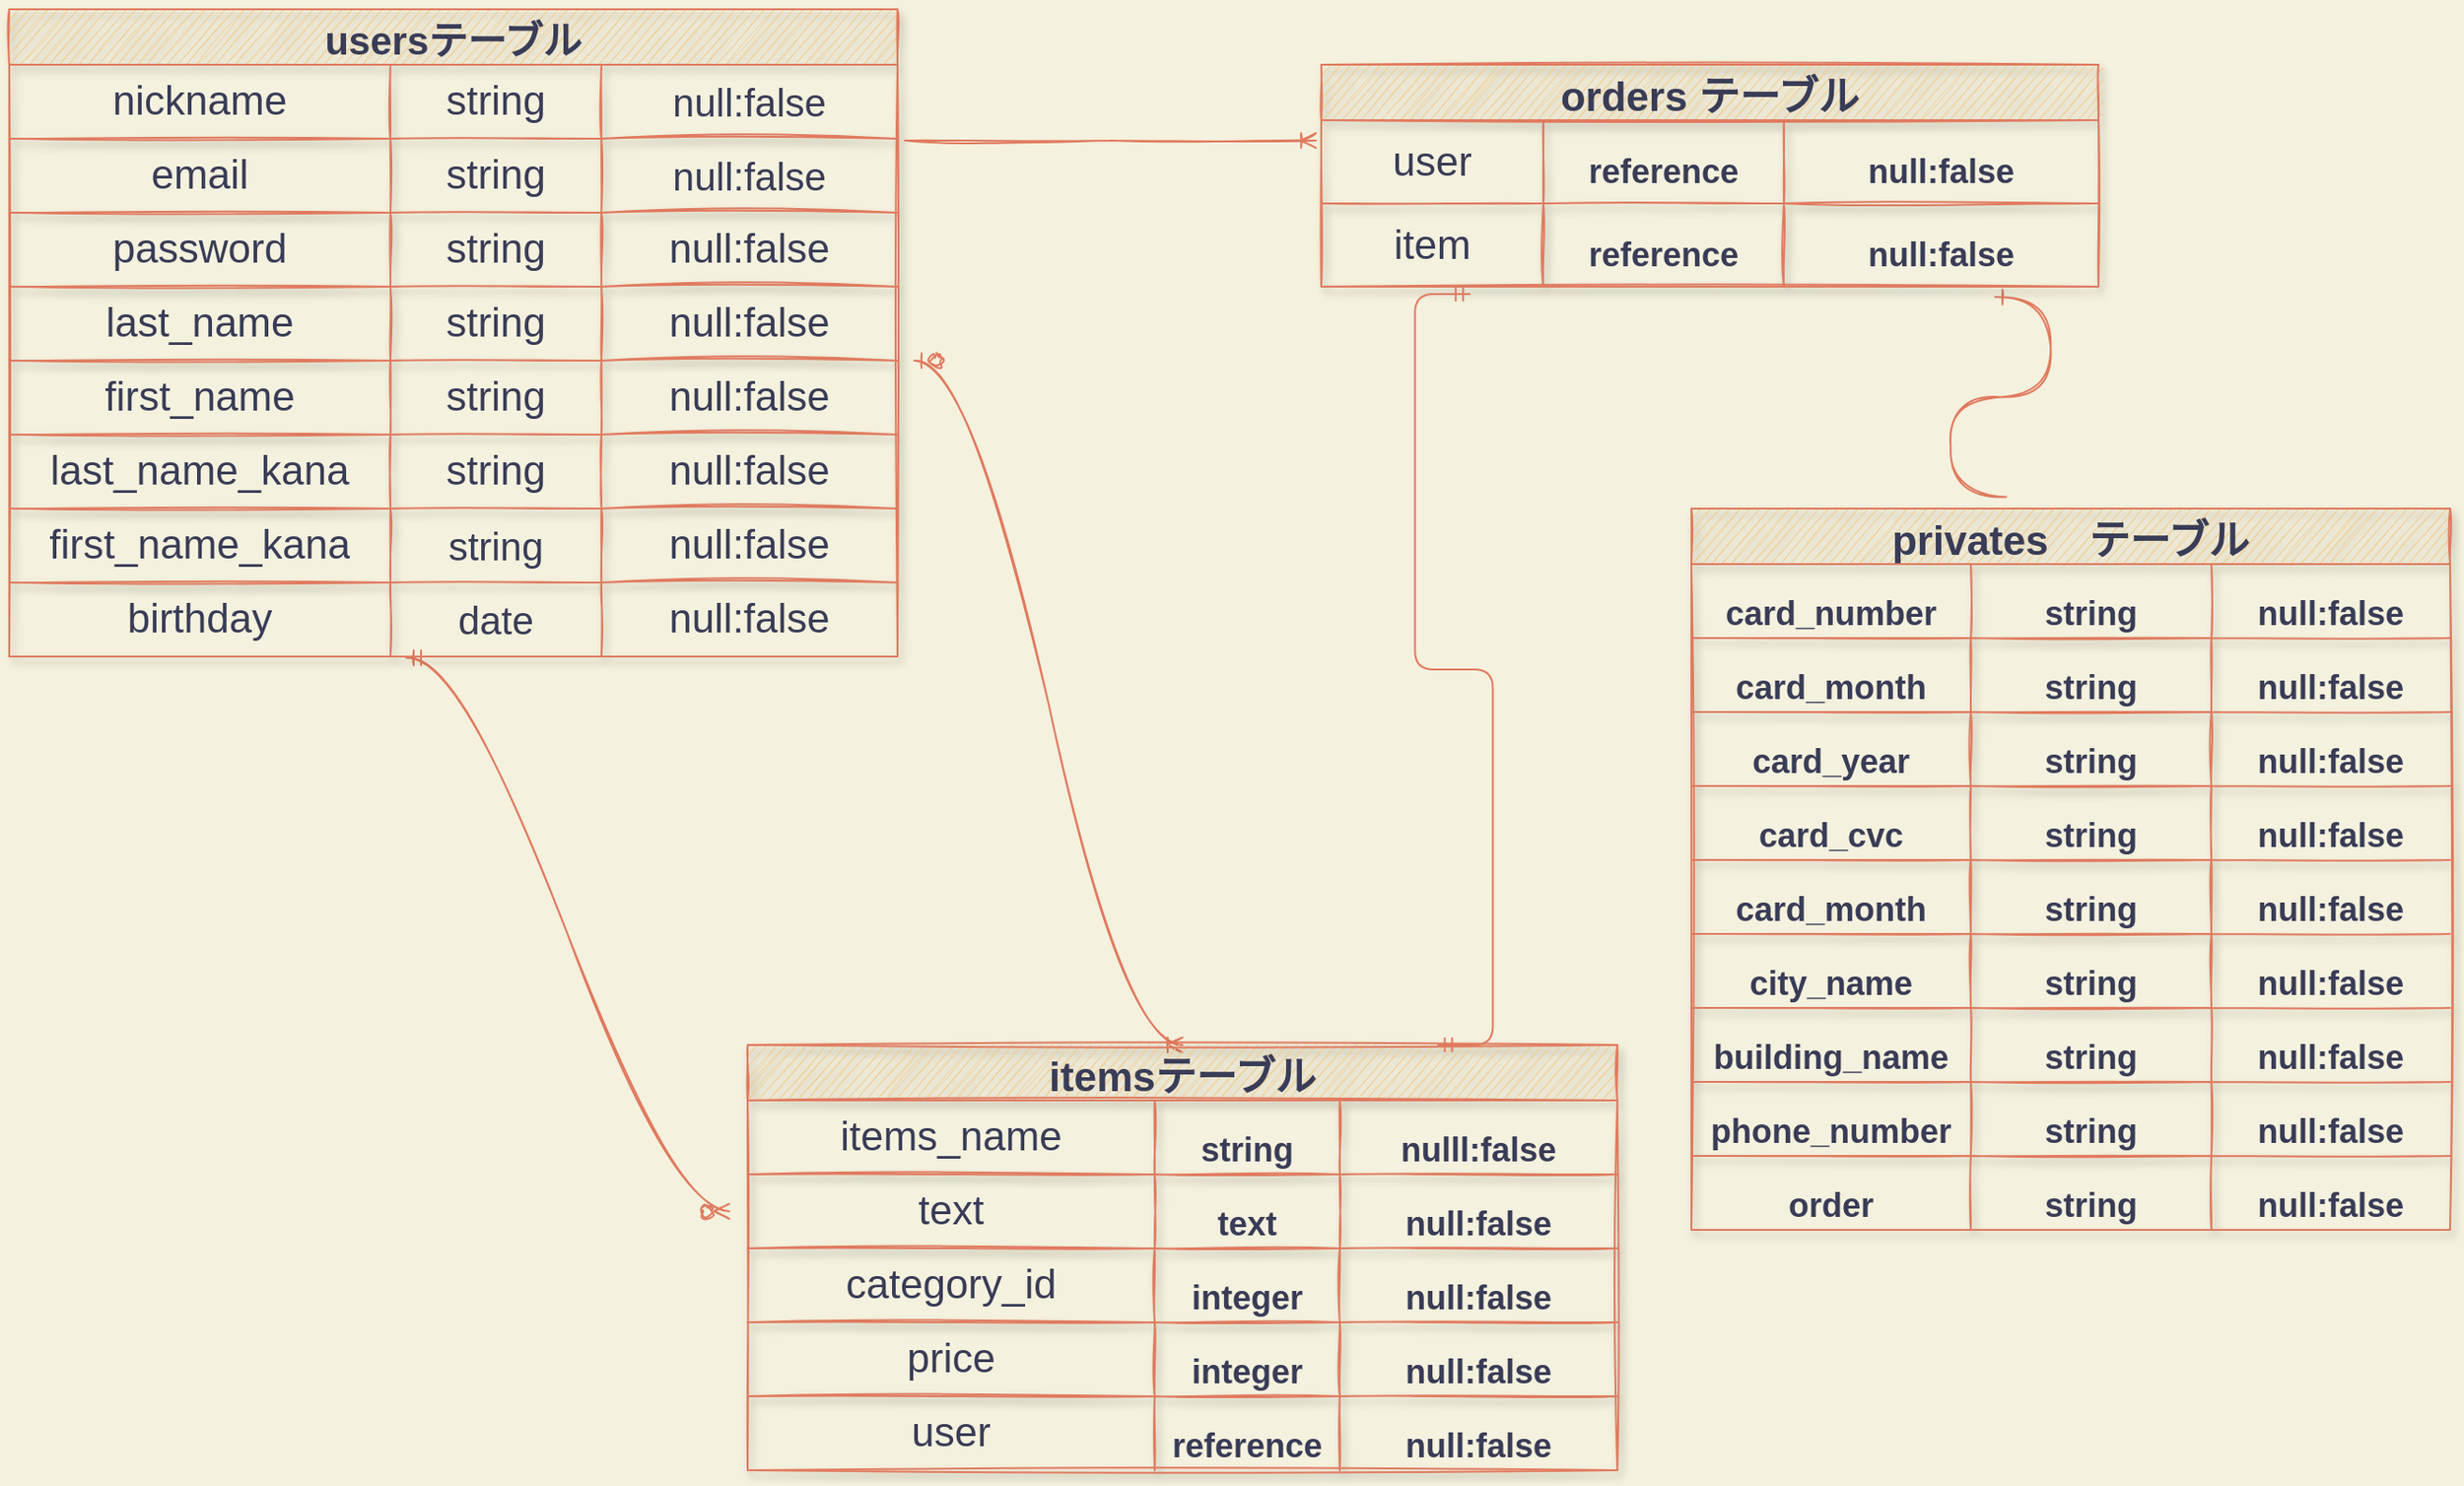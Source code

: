 ﻿<mxfile>
    <diagram id="bMmYyigYQOnNPcGw-bbP" name="ページ1">
        <mxGraphModel dx="1795" dy="3735" grid="1" gridSize="10" guides="1" tooltips="1" connect="1" arrows="1" fold="1" page="0" pageScale="1" pageWidth="827" pageHeight="1169" background="#F4F1DE" math="0" shadow="0">
            <root>
                <mxCell id="0"/>
                <mxCell id="1" parent="0"/>
                <mxCell id="168" value="" style="edgeStyle=entityRelationEdgeStyle;fontSize=12;html=1;endArrow=ERzeroToMany;startArrow=ERmandOne;verticalAlign=top;exitX=0.447;exitY=1.017;exitDx=0;exitDy=0;exitPerimeter=0;strokeColor=#E07A5F;fontColor=#393C56;sketch=1;labelBackgroundColor=#F4F1DE;curved=1;" parent="1" source="268" edge="1">
                    <mxGeometry width="100" height="100" relative="1" as="geometry">
                        <mxPoint x="224.62" y="-2118.31" as="sourcePoint"/>
                        <mxPoint x="100" y="-1780" as="targetPoint"/>
                    </mxGeometry>
                </mxCell>
                <mxCell id="188" value="" style="edgeStyle=entityRelationEdgeStyle;fontSize=12;html=1;endArrow=ERoneToMany;startArrow=ERzeroToOne;verticalAlign=top;entryX=0.5;entryY=0;entryDx=0;entryDy=0;strokeColor=#E07A5F;fontColor=#393C56;sketch=1;labelBackgroundColor=#F4F1DE;curved=1;" parent="1" target="292" edge="1">
                    <mxGeometry width="100" height="100" relative="1" as="geometry">
                        <mxPoint x="200" y="-2240" as="sourcePoint"/>
                        <mxPoint x="440" y="-1950" as="targetPoint"/>
                    </mxGeometry>
                </mxCell>
                <mxCell id="215" value="" style="edgeStyle=entityRelationEdgeStyle;fontSize=12;html=1;endArrow=ERone;endFill=1;verticalAlign=top;entryX=0.867;entryY=1.126;entryDx=0;entryDy=0;exitX=0.415;exitY=-0.016;exitDx=0;exitDy=0;exitPerimeter=0;entryPerimeter=0;strokeColor=#E07A5F;fontColor=#393C56;sketch=1;labelBackgroundColor=#F4F1DE;curved=1;" parent="1" source="332" target="324" edge="1">
                    <mxGeometry width="100" height="100" relative="1" as="geometry">
                        <mxPoint x="703.28" y="-2194.256" as="sourcePoint"/>
                        <mxPoint x="590" y="-2279" as="targetPoint"/>
                    </mxGeometry>
                </mxCell>
                <mxCell id="259" value="usersテーブル" style="shape=table;startSize=30;container=1;collapsible=0;childLayout=tableLayout;fontStyle=1;align=center;shadow=1;fontSize=21;fillColor=#F2CC8F;strokeColor=#E07A5F;fontColor=#393C56;sketch=1;" parent="1" vertex="1">
                    <mxGeometry x="-289" y="-2430" width="480" height="350" as="geometry"/>
                </mxCell>
                <mxCell id="260" value="" style="shape=partialRectangle;html=1;whiteSpace=wrap;collapsible=0;dropTarget=0;pointerEvents=0;fillColor=none;top=0;left=0;bottom=0;right=0;points=[[0,0.5],[1,0.5]];portConstraint=eastwest;strokeColor=#E07A5F;fontColor=#393C56;sketch=1;" parent="259" vertex="1">
                    <mxGeometry y="30" width="480" height="40" as="geometry"/>
                </mxCell>
                <mxCell id="261" value="nickname" style="shape=partialRectangle;html=1;whiteSpace=wrap;connectable=0;fillColor=none;top=0;left=0;bottom=0;right=0;overflow=hidden;fontSize=22;strokeColor=#E07A5F;fontColor=#393C56;sketch=1;" parent="260" vertex="1">
                    <mxGeometry width="206" height="40" as="geometry"/>
                </mxCell>
                <mxCell id="262" value="string" style="shape=partialRectangle;html=1;whiteSpace=wrap;connectable=0;fillColor=none;top=0;left=0;bottom=0;right=0;overflow=hidden;fontSize=22;strokeColor=#E07A5F;fontColor=#393C56;sketch=1;" parent="260" vertex="1">
                    <mxGeometry x="206" width="114" height="40" as="geometry"/>
                </mxCell>
                <mxCell id="263" value="null:false" style="shape=partialRectangle;html=1;whiteSpace=wrap;connectable=0;fillColor=none;top=0;left=0;bottom=0;right=0;overflow=hidden;fontSize=21;strokeColor=#E07A5F;fontColor=#393C56;sketch=1;" parent="260" vertex="1">
                    <mxGeometry x="320" width="160" height="40" as="geometry"/>
                </mxCell>
                <mxCell id="264" value="" style="shape=partialRectangle;html=1;whiteSpace=wrap;collapsible=0;dropTarget=0;pointerEvents=0;fillColor=none;top=0;left=0;bottom=0;right=0;points=[[0,0.5],[1,0.5]];portConstraint=eastwest;strokeColor=#E07A5F;fontColor=#393C56;sketch=1;" parent="259" vertex="1">
                    <mxGeometry y="70" width="480" height="40" as="geometry"/>
                </mxCell>
                <mxCell id="265" value="email" style="shape=partialRectangle;html=1;whiteSpace=wrap;connectable=0;fillColor=none;top=0;left=0;bottom=0;right=0;overflow=hidden;fontSize=22;strokeColor=#E07A5F;fontColor=#393C56;sketch=1;" parent="264" vertex="1">
                    <mxGeometry width="206" height="40" as="geometry"/>
                </mxCell>
                <mxCell id="266" value="string" style="shape=partialRectangle;html=1;whiteSpace=wrap;connectable=0;fillColor=none;top=0;left=0;bottom=0;right=0;overflow=hidden;fontSize=22;strokeColor=#E07A5F;fontColor=#393C56;sketch=1;" parent="264" vertex="1">
                    <mxGeometry x="206" width="114" height="40" as="geometry"/>
                </mxCell>
                <mxCell id="267" value="null:false" style="shape=partialRectangle;html=1;whiteSpace=wrap;connectable=0;fillColor=none;top=0;left=0;bottom=0;right=0;overflow=hidden;fontSize=21;strokeColor=#E07A5F;fontColor=#393C56;sketch=1;" parent="264" vertex="1">
                    <mxGeometry x="320" width="160" height="40" as="geometry"/>
                </mxCell>
                <mxCell id="280" value="" style="shape=partialRectangle;html=1;whiteSpace=wrap;collapsible=0;dropTarget=0;pointerEvents=0;fillColor=none;top=0;left=0;bottom=0;right=0;points=[[0,0.5],[1,0.5]];portConstraint=eastwest;strokeColor=#E07A5F;fontColor=#393C56;sketch=1;" parent="259" vertex="1">
                    <mxGeometry y="110" width="480" height="40" as="geometry"/>
                </mxCell>
                <mxCell id="281" value="password" style="shape=partialRectangle;html=1;whiteSpace=wrap;connectable=0;fillColor=none;top=0;left=0;bottom=0;right=0;overflow=hidden;fontSize=22;strokeColor=#E07A5F;fontColor=#393C56;sketch=1;" parent="280" vertex="1">
                    <mxGeometry width="206" height="40" as="geometry"/>
                </mxCell>
                <mxCell id="282" value="string" style="shape=partialRectangle;html=1;whiteSpace=wrap;connectable=0;fillColor=none;top=0;left=0;bottom=0;right=0;overflow=hidden;fontSize=22;strokeColor=#E07A5F;fontColor=#393C56;sketch=1;" parent="280" vertex="1">
                    <mxGeometry x="206" width="114" height="40" as="geometry"/>
                </mxCell>
                <mxCell id="283" value="null:false" style="shape=partialRectangle;html=1;whiteSpace=wrap;connectable=0;fillColor=none;top=0;left=0;bottom=0;right=0;overflow=hidden;fontSize=22;strokeColor=#E07A5F;fontColor=#393C56;sketch=1;" parent="280" vertex="1">
                    <mxGeometry x="320" width="160" height="40" as="geometry"/>
                </mxCell>
                <mxCell id="288" value="" style="shape=partialRectangle;html=1;whiteSpace=wrap;collapsible=0;dropTarget=0;pointerEvents=0;fillColor=none;top=0;left=0;bottom=0;right=0;points=[[0,0.5],[1,0.5]];portConstraint=eastwest;strokeColor=#E07A5F;fontColor=#393C56;sketch=1;" parent="259" vertex="1">
                    <mxGeometry y="150" width="480" height="40" as="geometry"/>
                </mxCell>
                <mxCell id="289" value="last_name" style="shape=partialRectangle;html=1;whiteSpace=wrap;connectable=0;fillColor=none;top=0;left=0;bottom=0;right=0;overflow=hidden;fontSize=22;strokeColor=#E07A5F;fontColor=#393C56;sketch=1;" parent="288" vertex="1">
                    <mxGeometry width="206" height="40" as="geometry"/>
                </mxCell>
                <mxCell id="290" value="string" style="shape=partialRectangle;html=1;whiteSpace=wrap;connectable=0;fillColor=none;top=0;left=0;bottom=0;right=0;overflow=hidden;fontSize=22;strokeColor=#E07A5F;fontColor=#393C56;sketch=1;" parent="288" vertex="1">
                    <mxGeometry x="206" width="114" height="40" as="geometry"/>
                </mxCell>
                <mxCell id="291" value="null:false" style="shape=partialRectangle;html=1;whiteSpace=wrap;connectable=0;fillColor=none;top=0;left=0;bottom=0;right=0;overflow=hidden;fontSize=22;strokeColor=#E07A5F;fontColor=#393C56;sketch=1;" parent="288" vertex="1">
                    <mxGeometry x="320" width="160" height="40" as="geometry"/>
                </mxCell>
                <mxCell id="284" value="" style="shape=partialRectangle;html=1;whiteSpace=wrap;collapsible=0;dropTarget=0;pointerEvents=0;fillColor=none;top=0;left=0;bottom=0;right=0;points=[[0,0.5],[1,0.5]];portConstraint=eastwest;strokeColor=#E07A5F;fontColor=#393C56;sketch=1;" parent="259" vertex="1">
                    <mxGeometry y="190" width="480" height="40" as="geometry"/>
                </mxCell>
                <mxCell id="285" value="first_name" style="shape=partialRectangle;html=1;whiteSpace=wrap;connectable=0;fillColor=none;top=0;left=0;bottom=0;right=0;overflow=hidden;fontSize=22;strokeColor=#E07A5F;fontColor=#393C56;sketch=1;" parent="284" vertex="1">
                    <mxGeometry width="206" height="40" as="geometry"/>
                </mxCell>
                <mxCell id="286" value="string" style="shape=partialRectangle;html=1;whiteSpace=wrap;connectable=0;fillColor=none;top=0;left=0;bottom=0;right=0;overflow=hidden;fontSize=22;strokeColor=#E07A5F;fontColor=#393C56;sketch=1;" parent="284" vertex="1">
                    <mxGeometry x="206" width="114" height="40" as="geometry"/>
                </mxCell>
                <mxCell id="287" value="null:false" style="shape=partialRectangle;html=1;whiteSpace=wrap;connectable=0;fillColor=none;top=0;left=0;bottom=0;right=0;overflow=hidden;fontSize=22;strokeColor=#E07A5F;fontColor=#393C56;sketch=1;" parent="284" vertex="1">
                    <mxGeometry x="320" width="160" height="40" as="geometry"/>
                </mxCell>
                <mxCell id="276" value="" style="shape=partialRectangle;html=1;whiteSpace=wrap;collapsible=0;dropTarget=0;pointerEvents=0;fillColor=none;top=0;left=0;bottom=0;right=0;points=[[0,0.5],[1,0.5]];portConstraint=eastwest;strokeColor=#E07A5F;fontColor=#393C56;sketch=1;" parent="259" vertex="1">
                    <mxGeometry y="230" width="480" height="40" as="geometry"/>
                </mxCell>
                <mxCell id="277" value="last_name_kana" style="shape=partialRectangle;html=1;whiteSpace=wrap;connectable=0;fillColor=none;top=0;left=0;bottom=0;right=0;overflow=hidden;fontSize=22;strokeColor=#E07A5F;fontColor=#393C56;sketch=1;" parent="276" vertex="1">
                    <mxGeometry width="206" height="40" as="geometry"/>
                </mxCell>
                <mxCell id="278" value="string" style="shape=partialRectangle;html=1;whiteSpace=wrap;connectable=0;fillColor=none;top=0;left=0;bottom=0;right=0;overflow=hidden;fontSize=22;strokeColor=#E07A5F;fontColor=#393C56;sketch=1;" parent="276" vertex="1">
                    <mxGeometry x="206" width="114" height="40" as="geometry"/>
                </mxCell>
                <mxCell id="279" value="null:false" style="shape=partialRectangle;html=1;whiteSpace=wrap;connectable=0;fillColor=none;top=0;left=0;bottom=0;right=0;overflow=hidden;fontSize=22;strokeColor=#E07A5F;fontColor=#393C56;sketch=1;" parent="276" vertex="1">
                    <mxGeometry x="320" width="160" height="40" as="geometry"/>
                </mxCell>
                <mxCell id="272" value="" style="shape=partialRectangle;html=1;whiteSpace=wrap;collapsible=0;dropTarget=0;pointerEvents=0;fillColor=none;top=0;left=0;bottom=0;right=0;points=[[0,0.5],[1,0.5]];portConstraint=eastwest;strokeColor=#E07A5F;fontColor=#393C56;sketch=1;" parent="259" vertex="1">
                    <mxGeometry y="270" width="480" height="40" as="geometry"/>
                </mxCell>
                <mxCell id="273" value="first_name_kana" style="shape=partialRectangle;html=1;whiteSpace=wrap;connectable=0;fillColor=none;top=0;left=0;bottom=0;right=0;overflow=hidden;fontSize=22;strokeColor=#E07A5F;fontColor=#393C56;sketch=1;" parent="272" vertex="1">
                    <mxGeometry width="206" height="40" as="geometry"/>
                </mxCell>
                <mxCell id="274" value="string" style="shape=partialRectangle;html=1;whiteSpace=wrap;connectable=0;fillColor=none;top=0;left=0;bottom=0;right=0;overflow=hidden;fontSize=21;strokeColor=#E07A5F;fontColor=#393C56;sketch=1;" parent="272" vertex="1">
                    <mxGeometry x="206" width="114" height="40" as="geometry"/>
                </mxCell>
                <mxCell id="275" value="null:false" style="shape=partialRectangle;html=1;whiteSpace=wrap;connectable=0;fillColor=none;top=0;left=0;bottom=0;right=0;overflow=hidden;fontSize=22;strokeColor=#E07A5F;fontColor=#393C56;sketch=1;" parent="272" vertex="1">
                    <mxGeometry x="320" width="160" height="40" as="geometry"/>
                </mxCell>
                <mxCell id="268" value="" style="shape=partialRectangle;html=1;whiteSpace=wrap;collapsible=0;dropTarget=0;pointerEvents=0;fillColor=none;top=0;left=0;bottom=0;right=0;points=[[0,0.5],[1,0.5]];portConstraint=eastwest;strokeColor=#E07A5F;fontColor=#393C56;sketch=1;" parent="259" vertex="1">
                    <mxGeometry y="310" width="480" height="40" as="geometry"/>
                </mxCell>
                <mxCell id="269" value="birthday" style="shape=partialRectangle;html=1;whiteSpace=wrap;connectable=0;fillColor=none;top=0;left=0;bottom=0;right=0;overflow=hidden;fontSize=22;strokeColor=#E07A5F;fontColor=#393C56;sketch=1;" parent="268" vertex="1">
                    <mxGeometry width="206" height="40" as="geometry"/>
                </mxCell>
                <mxCell id="270" value="date" style="shape=partialRectangle;html=1;whiteSpace=wrap;connectable=0;fillColor=none;top=0;left=0;bottom=0;right=0;overflow=hidden;fontSize=21;strokeColor=#E07A5F;fontColor=#393C56;sketch=1;" parent="268" vertex="1">
                    <mxGeometry x="206" width="114" height="40" as="geometry"/>
                </mxCell>
                <mxCell id="271" value="null:false" style="shape=partialRectangle;html=1;whiteSpace=wrap;connectable=0;fillColor=none;top=0;left=0;bottom=0;right=0;overflow=hidden;fontSize=22;strokeColor=#E07A5F;fontColor=#393C56;sketch=1;" parent="268" vertex="1">
                    <mxGeometry x="320" width="160" height="40" as="geometry"/>
                </mxCell>
                <mxCell id="292" value="itemsテーブル" style="shape=table;startSize=30;container=1;collapsible=0;childLayout=tableLayout;fontStyle=1;align=center;shadow=1;fontSize=22;fillColor=#F2CC8F;strokeColor=#E07A5F;fontColor=#393C56;sketch=1;" parent="1" vertex="1">
                    <mxGeometry x="110" y="-1870" width="470" height="230" as="geometry"/>
                </mxCell>
                <mxCell id="293" value="" style="shape=partialRectangle;html=1;whiteSpace=wrap;collapsible=0;dropTarget=0;pointerEvents=0;fillColor=none;top=0;left=0;bottom=0;right=0;points=[[0,0.5],[1,0.5]];portConstraint=eastwest;fontSize=22;strokeColor=#E07A5F;fontColor=#393C56;sketch=1;" parent="292" vertex="1">
                    <mxGeometry y="30" width="470" height="40" as="geometry"/>
                </mxCell>
                <mxCell id="294" value="items_name" style="shape=partialRectangle;html=1;whiteSpace=wrap;connectable=0;fillColor=none;top=0;left=0;bottom=0;right=0;overflow=hidden;fontSize=22;strokeColor=#E07A5F;fontColor=#393C56;sketch=1;" parent="293" vertex="1">
                    <mxGeometry width="220" height="40" as="geometry"/>
                </mxCell>
                <mxCell id="295" value="&lt;h2&gt;string&lt;/h2&gt;" style="shape=partialRectangle;html=1;whiteSpace=wrap;connectable=0;fillColor=none;top=0;left=0;bottom=0;right=0;overflow=hidden;strokeColor=#E07A5F;fontColor=#393C56;sketch=1;" parent="293" vertex="1">
                    <mxGeometry x="220" width="100" height="40" as="geometry"/>
                </mxCell>
                <mxCell id="296" value="&lt;h2&gt;nulll:false&lt;/h2&gt;" style="shape=partialRectangle;html=1;whiteSpace=wrap;connectable=0;fillColor=none;top=0;left=0;bottom=0;right=0;overflow=hidden;strokeColor=#E07A5F;fontColor=#393C56;sketch=1;" parent="293" vertex="1">
                    <mxGeometry x="320" width="150" height="40" as="geometry"/>
                </mxCell>
                <mxCell id="310" value="" style="shape=partialRectangle;html=1;whiteSpace=wrap;collapsible=0;dropTarget=0;pointerEvents=0;fillColor=none;top=0;left=0;bottom=0;right=0;points=[[0,0.5],[1,0.5]];portConstraint=eastwest;strokeColor=#E07A5F;fontColor=#393C56;sketch=1;" parent="292" vertex="1">
                    <mxGeometry y="70" width="470" height="40" as="geometry"/>
                </mxCell>
                <mxCell id="311" value="text" style="shape=partialRectangle;html=1;whiteSpace=wrap;connectable=0;fillColor=none;top=0;left=0;bottom=0;right=0;overflow=hidden;fontSize=22;strokeColor=#E07A5F;fontColor=#393C56;sketch=1;" parent="310" vertex="1">
                    <mxGeometry width="220" height="40" as="geometry"/>
                </mxCell>
                <mxCell id="312" value="&lt;h2&gt;text&lt;/h2&gt;" style="shape=partialRectangle;html=1;whiteSpace=wrap;connectable=0;fillColor=none;top=0;left=0;bottom=0;right=0;overflow=hidden;strokeColor=#E07A5F;fontColor=#393C56;sketch=1;" parent="310" vertex="1">
                    <mxGeometry x="220" width="100" height="40" as="geometry"/>
                </mxCell>
                <mxCell id="313" value="&lt;h2&gt;null:false&lt;/h2&gt;" style="shape=partialRectangle;html=1;whiteSpace=wrap;connectable=0;fillColor=none;top=0;left=0;bottom=0;right=0;overflow=hidden;strokeColor=#E07A5F;fontColor=#393C56;sketch=1;" parent="310" vertex="1">
                    <mxGeometry x="320" width="150" height="40" as="geometry"/>
                </mxCell>
                <mxCell id="314" value="" style="shape=partialRectangle;html=1;whiteSpace=wrap;collapsible=0;dropTarget=0;pointerEvents=0;fillColor=none;top=0;left=0;bottom=0;right=0;points=[[0,0.5],[1,0.5]];portConstraint=eastwest;strokeColor=#E07A5F;fontColor=#393C56;sketch=1;" parent="292" vertex="1">
                    <mxGeometry y="110" width="470" height="40" as="geometry"/>
                </mxCell>
                <mxCell id="315" value="category_id" style="shape=partialRectangle;html=1;whiteSpace=wrap;connectable=0;fillColor=none;top=0;left=0;bottom=0;right=0;overflow=hidden;fontSize=22;strokeColor=#E07A5F;fontColor=#393C56;sketch=1;" parent="314" vertex="1">
                    <mxGeometry width="220" height="40" as="geometry"/>
                </mxCell>
                <mxCell id="316" value="&lt;h2&gt;integer&lt;/h2&gt;" style="shape=partialRectangle;html=1;whiteSpace=wrap;connectable=0;fillColor=none;top=0;left=0;bottom=0;right=0;overflow=hidden;strokeColor=#E07A5F;fontColor=#393C56;sketch=1;" parent="314" vertex="1">
                    <mxGeometry x="220" width="100" height="40" as="geometry"/>
                </mxCell>
                <mxCell id="317" value="&lt;h2&gt;null:false&lt;/h2&gt;" style="shape=partialRectangle;html=1;whiteSpace=wrap;connectable=0;fillColor=none;top=0;left=0;bottom=0;right=0;overflow=hidden;strokeColor=#E07A5F;fontColor=#393C56;sketch=1;" parent="314" vertex="1">
                    <mxGeometry x="320" width="150" height="40" as="geometry"/>
                </mxCell>
                <mxCell id="297" value="" style="shape=partialRectangle;html=1;whiteSpace=wrap;collapsible=0;dropTarget=0;pointerEvents=0;fillColor=none;top=0;left=0;bottom=0;right=0;points=[[0,0.5],[1,0.5]];portConstraint=eastwest;strokeColor=#E07A5F;fontColor=#393C56;sketch=1;" parent="292" vertex="1">
                    <mxGeometry y="150" width="470" height="40" as="geometry"/>
                </mxCell>
                <mxCell id="298" value="price" style="shape=partialRectangle;html=1;whiteSpace=wrap;connectable=0;fillColor=none;top=0;left=0;bottom=0;right=0;overflow=hidden;fontSize=22;strokeColor=#E07A5F;fontColor=#393C56;sketch=1;" parent="297" vertex="1">
                    <mxGeometry width="220" height="40" as="geometry"/>
                </mxCell>
                <mxCell id="299" value="&lt;h2&gt;integer&lt;/h2&gt;" style="shape=partialRectangle;html=1;whiteSpace=wrap;connectable=0;fillColor=none;top=0;left=0;bottom=0;right=0;overflow=hidden;strokeColor=#E07A5F;fontColor=#393C56;sketch=1;" parent="297" vertex="1">
                    <mxGeometry x="220" width="100" height="40" as="geometry"/>
                </mxCell>
                <mxCell id="300" value="&lt;h2&gt;null:false&lt;/h2&gt;" style="shape=partialRectangle;html=1;whiteSpace=wrap;connectable=0;fillColor=none;top=0;left=0;bottom=0;right=0;overflow=hidden;strokeColor=#E07A5F;fontColor=#393C56;sketch=1;" parent="297" vertex="1">
                    <mxGeometry x="320" width="150" height="40" as="geometry"/>
                </mxCell>
                <mxCell id="301" value="" style="shape=partialRectangle;html=1;whiteSpace=wrap;collapsible=0;dropTarget=0;pointerEvents=0;fillColor=none;top=0;left=0;bottom=0;right=0;points=[[0,0.5],[1,0.5]];portConstraint=eastwest;strokeColor=#E07A5F;fontColor=#393C56;sketch=1;" parent="292" vertex="1">
                    <mxGeometry y="190" width="470" height="40" as="geometry"/>
                </mxCell>
                <mxCell id="302" value="user" style="shape=partialRectangle;html=1;whiteSpace=wrap;connectable=0;fillColor=none;top=0;left=0;bottom=0;right=0;overflow=hidden;fontSize=22;strokeColor=#E07A5F;fontColor=#393C56;sketch=1;" parent="301" vertex="1">
                    <mxGeometry width="220" height="40" as="geometry"/>
                </mxCell>
                <mxCell id="303" value="&lt;h2&gt;reference&lt;/h2&gt;" style="shape=partialRectangle;html=1;whiteSpace=wrap;connectable=0;fillColor=none;top=0;left=0;bottom=0;right=0;overflow=hidden;strokeColor=#E07A5F;fontColor=#393C56;sketch=1;" parent="301" vertex="1">
                    <mxGeometry x="220" width="100" height="40" as="geometry"/>
                </mxCell>
                <mxCell id="304" value="&lt;h2&gt;null:false&lt;/h2&gt;" style="shape=partialRectangle;html=1;whiteSpace=wrap;connectable=0;fillColor=none;top=0;left=0;bottom=0;right=0;overflow=hidden;strokeColor=#E07A5F;fontColor=#393C56;sketch=1;" parent="301" vertex="1">
                    <mxGeometry x="320" width="150" height="40" as="geometry"/>
                </mxCell>
                <mxCell id="319" value="orders テーブル" style="shape=table;startSize=30;container=1;collapsible=0;childLayout=tableLayout;fontStyle=1;align=center;shadow=1;fontSize=22;fillColor=#F2CC8F;strokeColor=#E07A5F;fontColor=#393C56;sketch=1;" parent="1" vertex="1">
                    <mxGeometry x="420" y="-2400" width="420" height="120" as="geometry"/>
                </mxCell>
                <mxCell id="320" value="" style="shape=partialRectangle;html=1;whiteSpace=wrap;collapsible=0;dropTarget=0;pointerEvents=0;fillColor=none;top=0;left=0;bottom=0;right=0;points=[[0,0.5],[1,0.5]];portConstraint=eastwest;strokeColor=#E07A5F;fontColor=#393C56;sketch=1;" parent="319" vertex="1">
                    <mxGeometry y="30" width="420" height="45" as="geometry"/>
                </mxCell>
                <mxCell id="321" value="&lt;font style=&quot;font-size: 22px&quot;&gt;user&lt;/font&gt;" style="shape=partialRectangle;html=1;whiteSpace=wrap;connectable=0;fillColor=none;top=0;left=0;bottom=0;right=0;overflow=hidden;strokeColor=#E07A5F;fontColor=#393C56;sketch=1;" parent="320" vertex="1">
                    <mxGeometry width="120" height="45" as="geometry"/>
                </mxCell>
                <mxCell id="322" value="&lt;h2&gt;reference&lt;/h2&gt;" style="shape=partialRectangle;html=1;whiteSpace=wrap;connectable=0;fillColor=none;top=0;left=0;bottom=0;right=0;overflow=hidden;strokeColor=#E07A5F;fontColor=#393C56;sketch=1;" parent="320" vertex="1">
                    <mxGeometry x="120" width="130" height="45" as="geometry"/>
                </mxCell>
                <mxCell id="323" value="&lt;h2&gt;null:false&lt;/h2&gt;" style="shape=partialRectangle;html=1;whiteSpace=wrap;connectable=0;fillColor=none;top=0;left=0;bottom=0;right=0;overflow=hidden;strokeColor=#E07A5F;fontColor=#393C56;sketch=1;" parent="320" vertex="1">
                    <mxGeometry x="250" width="170" height="45" as="geometry"/>
                </mxCell>
                <mxCell id="324" value="" style="shape=partialRectangle;html=1;whiteSpace=wrap;collapsible=0;dropTarget=0;pointerEvents=0;fillColor=none;top=0;left=0;bottom=0;right=0;points=[[0,0.5],[1,0.5]];portConstraint=eastwest;strokeColor=#E07A5F;fontColor=#393C56;sketch=1;" parent="319" vertex="1">
                    <mxGeometry y="75" width="420" height="45" as="geometry"/>
                </mxCell>
                <mxCell id="325" value="item" style="shape=partialRectangle;html=1;whiteSpace=wrap;connectable=0;fillColor=none;top=0;left=0;bottom=0;right=0;overflow=hidden;fontSize=22;strokeColor=#E07A5F;fontColor=#393C56;sketch=1;" parent="324" vertex="1">
                    <mxGeometry width="120" height="45" as="geometry"/>
                </mxCell>
                <mxCell id="326" value="&lt;h2&gt;reference&lt;/h2&gt;" style="shape=partialRectangle;html=1;whiteSpace=wrap;connectable=0;fillColor=none;top=0;left=0;bottom=0;right=0;overflow=hidden;strokeColor=#E07A5F;fontColor=#393C56;sketch=1;" parent="324" vertex="1">
                    <mxGeometry x="120" width="130" height="45" as="geometry"/>
                </mxCell>
                <mxCell id="327" value="&lt;h2&gt;null:false&lt;/h2&gt;" style="shape=partialRectangle;html=1;whiteSpace=wrap;connectable=0;fillColor=none;top=0;left=0;bottom=0;right=0;overflow=hidden;strokeColor=#E07A5F;fontColor=#393C56;sketch=1;" parent="324" vertex="1">
                    <mxGeometry x="250" width="170" height="45" as="geometry"/>
                </mxCell>
                <mxCell id="332" value="privates　テーブル" style="shape=table;startSize=30;container=1;collapsible=0;childLayout=tableLayout;fontStyle=1;align=center;shadow=1;fontSize=22;fillColor=#F2CC8F;strokeColor=#E07A5F;fontColor=#393C56;sketch=1;" parent="1" vertex="1">
                    <mxGeometry x="620" y="-2160" width="410" height="390" as="geometry"/>
                </mxCell>
                <mxCell id="333" value="" style="shape=partialRectangle;html=1;whiteSpace=wrap;collapsible=0;dropTarget=0;pointerEvents=0;fillColor=none;top=0;left=0;bottom=0;right=0;points=[[0,0.5],[1,0.5]];portConstraint=eastwest;strokeColor=#E07A5F;fontColor=#393C56;sketch=1;" parent="332" vertex="1">
                    <mxGeometry y="30" width="410" height="40" as="geometry"/>
                </mxCell>
                <mxCell id="334" value="&lt;h2&gt;card_number&lt;/h2&gt;" style="shape=partialRectangle;html=1;whiteSpace=wrap;connectable=0;fillColor=none;top=0;left=0;bottom=0;right=0;overflow=hidden;strokeColor=#E07A5F;fontColor=#393C56;sketch=1;" parent="333" vertex="1">
                    <mxGeometry width="151" height="40" as="geometry"/>
                </mxCell>
                <mxCell id="335" value="&lt;h2&gt;string&lt;/h2&gt;" style="shape=partialRectangle;html=1;whiteSpace=wrap;connectable=0;fillColor=none;top=0;left=0;bottom=0;right=0;overflow=hidden;strokeColor=#E07A5F;fontColor=#393C56;sketch=1;" parent="333" vertex="1">
                    <mxGeometry x="151" width="130" height="40" as="geometry"/>
                </mxCell>
                <mxCell id="336" value="&lt;h2&gt;null:false&lt;/h2&gt;" style="shape=partialRectangle;html=1;whiteSpace=wrap;connectable=0;fillColor=none;top=0;left=0;bottom=0;right=0;overflow=hidden;strokeColor=#E07A5F;fontColor=#393C56;sketch=1;" parent="333" vertex="1">
                    <mxGeometry x="281" width="129" height="40" as="geometry"/>
                </mxCell>
                <mxCell id="337" value="" style="shape=partialRectangle;html=1;whiteSpace=wrap;collapsible=0;dropTarget=0;pointerEvents=0;fillColor=none;top=0;left=0;bottom=0;right=0;points=[[0,0.5],[1,0.5]];portConstraint=eastwest;strokeColor=#E07A5F;fontColor=#393C56;sketch=1;" parent="332" vertex="1">
                    <mxGeometry y="70" width="410" height="40" as="geometry"/>
                </mxCell>
                <mxCell id="338" value="&lt;h2&gt;card_month&lt;/h2&gt;" style="shape=partialRectangle;html=1;whiteSpace=wrap;connectable=0;fillColor=none;top=0;left=0;bottom=0;right=0;overflow=hidden;strokeColor=#E07A5F;fontColor=#393C56;sketch=1;" parent="337" vertex="1">
                    <mxGeometry width="151" height="40" as="geometry"/>
                </mxCell>
                <mxCell id="339" value="&lt;h2&gt;string&lt;/h2&gt;" style="shape=partialRectangle;html=1;whiteSpace=wrap;connectable=0;fillColor=none;top=0;left=0;bottom=0;right=0;overflow=hidden;strokeColor=#E07A5F;fontColor=#393C56;sketch=1;" parent="337" vertex="1">
                    <mxGeometry x="151" width="130" height="40" as="geometry"/>
                </mxCell>
                <mxCell id="340" value="&lt;h2&gt;null:false&lt;/h2&gt;" style="shape=partialRectangle;html=1;whiteSpace=wrap;connectable=0;fillColor=none;top=0;left=0;bottom=0;right=0;overflow=hidden;strokeColor=#E07A5F;fontColor=#393C56;sketch=1;" parent="337" vertex="1">
                    <mxGeometry x="281" width="129" height="40" as="geometry"/>
                </mxCell>
                <mxCell id="347" value="" style="shape=partialRectangle;html=1;whiteSpace=wrap;collapsible=0;dropTarget=0;pointerEvents=0;fillColor=none;top=0;left=0;bottom=0;right=0;points=[[0,0.5],[1,0.5]];portConstraint=eastwest;strokeColor=#E07A5F;fontColor=#393C56;sketch=1;" parent="332" vertex="1">
                    <mxGeometry y="110" width="410" height="40" as="geometry"/>
                </mxCell>
                <mxCell id="348" value="&lt;h2&gt;card_year&lt;/h2&gt;" style="shape=partialRectangle;html=1;whiteSpace=wrap;connectable=0;fillColor=none;top=0;left=0;bottom=0;right=0;overflow=hidden;strokeColor=#E07A5F;fontColor=#393C56;sketch=1;" parent="347" vertex="1">
                    <mxGeometry width="151" height="40" as="geometry"/>
                </mxCell>
                <mxCell id="349" value="&lt;h2&gt;string&lt;/h2&gt;" style="shape=partialRectangle;html=1;whiteSpace=wrap;connectable=0;fillColor=none;top=0;left=0;bottom=0;right=0;overflow=hidden;strokeColor=#E07A5F;fontColor=#393C56;sketch=1;" parent="347" vertex="1">
                    <mxGeometry x="151" width="130" height="40" as="geometry"/>
                </mxCell>
                <mxCell id="350" value="&lt;h2&gt;null:false&lt;/h2&gt;" style="shape=partialRectangle;html=1;whiteSpace=wrap;connectable=0;fillColor=none;top=0;left=0;bottom=0;right=0;overflow=hidden;strokeColor=#E07A5F;fontColor=#393C56;sketch=1;" parent="347" vertex="1">
                    <mxGeometry x="281" width="129" height="40" as="geometry"/>
                </mxCell>
                <mxCell id="355" value="" style="shape=partialRectangle;html=1;whiteSpace=wrap;collapsible=0;dropTarget=0;pointerEvents=0;fillColor=none;top=0;left=0;bottom=0;right=0;points=[[0,0.5],[1,0.5]];portConstraint=eastwest;strokeColor=#E07A5F;fontColor=#393C56;sketch=1;" parent="332" vertex="1">
                    <mxGeometry y="150" width="410" height="40" as="geometry"/>
                </mxCell>
                <mxCell id="356" value="&lt;h2&gt;card_cvc&lt;/h2&gt;" style="shape=partialRectangle;html=1;whiteSpace=wrap;connectable=0;fillColor=none;top=0;left=0;bottom=0;right=0;overflow=hidden;strokeColor=#E07A5F;fontColor=#393C56;sketch=1;" parent="355" vertex="1">
                    <mxGeometry width="151" height="40" as="geometry"/>
                </mxCell>
                <mxCell id="357" value="&lt;h2&gt;string&lt;/h2&gt;" style="shape=partialRectangle;html=1;whiteSpace=wrap;connectable=0;fillColor=none;top=0;left=0;bottom=0;right=0;overflow=hidden;strokeColor=#E07A5F;fontColor=#393C56;sketch=1;" parent="355" vertex="1">
                    <mxGeometry x="151" width="130" height="40" as="geometry"/>
                </mxCell>
                <mxCell id="358" value="&lt;h2&gt;null:false&lt;/h2&gt;" style="shape=partialRectangle;html=1;whiteSpace=wrap;connectable=0;fillColor=none;top=0;left=0;bottom=0;right=0;overflow=hidden;strokeColor=#E07A5F;fontColor=#393C56;sketch=1;" parent="355" vertex="1">
                    <mxGeometry x="281" width="129" height="40" as="geometry"/>
                </mxCell>
                <mxCell id="363" value="" style="shape=partialRectangle;html=1;whiteSpace=wrap;collapsible=0;dropTarget=0;pointerEvents=0;fillColor=none;top=0;left=0;bottom=0;right=0;points=[[0,0.5],[1,0.5]];portConstraint=eastwest;strokeColor=#E07A5F;fontColor=#393C56;sketch=1;" parent="332" vertex="1">
                    <mxGeometry y="190" width="410" height="40" as="geometry"/>
                </mxCell>
                <mxCell id="364" value="&lt;h2&gt;card_month&lt;/h2&gt;" style="shape=partialRectangle;html=1;whiteSpace=wrap;connectable=0;fillColor=none;top=0;left=0;bottom=0;right=0;overflow=hidden;strokeColor=#E07A5F;fontColor=#393C56;sketch=1;" parent="363" vertex="1">
                    <mxGeometry width="151" height="40" as="geometry"/>
                </mxCell>
                <mxCell id="365" value="&lt;h2&gt;string&lt;/h2&gt;" style="shape=partialRectangle;html=1;whiteSpace=wrap;connectable=0;fillColor=none;top=0;left=0;bottom=0;right=0;overflow=hidden;strokeColor=#E07A5F;fontColor=#393C56;sketch=1;" parent="363" vertex="1">
                    <mxGeometry x="151" width="130" height="40" as="geometry"/>
                </mxCell>
                <mxCell id="366" value="&lt;h2&gt;null:false&lt;/h2&gt;" style="shape=partialRectangle;html=1;whiteSpace=wrap;connectable=0;fillColor=none;top=0;left=0;bottom=0;right=0;overflow=hidden;strokeColor=#E07A5F;fontColor=#393C56;sketch=1;" parent="363" vertex="1">
                    <mxGeometry x="281" width="129" height="40" as="geometry"/>
                </mxCell>
                <mxCell id="368" value="" style="shape=partialRectangle;html=1;whiteSpace=wrap;collapsible=0;dropTarget=0;pointerEvents=0;fillColor=none;top=0;left=0;bottom=0;right=0;points=[[0,0.5],[1,0.5]];portConstraint=eastwest;strokeColor=#E07A5F;fontColor=#393C56;sketch=1;" parent="332" vertex="1">
                    <mxGeometry y="230" width="410" height="40" as="geometry"/>
                </mxCell>
                <mxCell id="369" value="&lt;h2&gt;city_name&lt;/h2&gt;" style="shape=partialRectangle;html=1;whiteSpace=wrap;connectable=0;fillColor=none;top=0;left=0;bottom=0;right=0;overflow=hidden;strokeColor=#E07A5F;fontColor=#393C56;sketch=1;" parent="368" vertex="1">
                    <mxGeometry width="151" height="40" as="geometry"/>
                </mxCell>
                <mxCell id="370" value="&lt;h2&gt;string&lt;/h2&gt;" style="shape=partialRectangle;html=1;whiteSpace=wrap;connectable=0;fillColor=none;top=0;left=0;bottom=0;right=0;overflow=hidden;strokeColor=#E07A5F;fontColor=#393C56;sketch=1;" parent="368" vertex="1">
                    <mxGeometry x="151" width="130" height="40" as="geometry"/>
                </mxCell>
                <mxCell id="371" value="&lt;h2&gt;null:false&lt;/h2&gt;" style="shape=partialRectangle;html=1;whiteSpace=wrap;connectable=0;fillColor=none;top=0;left=0;bottom=0;right=0;overflow=hidden;strokeColor=#E07A5F;fontColor=#393C56;sketch=1;" parent="368" vertex="1">
                    <mxGeometry x="281" width="129" height="40" as="geometry"/>
                </mxCell>
                <mxCell id="359" value="" style="shape=partialRectangle;html=1;whiteSpace=wrap;collapsible=0;dropTarget=0;pointerEvents=0;fillColor=none;top=0;left=0;bottom=0;right=0;points=[[0,0.5],[1,0.5]];portConstraint=eastwest;strokeColor=#E07A5F;fontColor=#393C56;sketch=1;" parent="332" vertex="1">
                    <mxGeometry y="270" width="410" height="40" as="geometry"/>
                </mxCell>
                <mxCell id="360" value="&lt;h2&gt;building_name&lt;/h2&gt;" style="shape=partialRectangle;html=1;whiteSpace=wrap;connectable=0;fillColor=none;top=0;left=0;bottom=0;right=0;overflow=hidden;strokeColor=#E07A5F;fontColor=#393C56;sketch=1;" parent="359" vertex="1">
                    <mxGeometry width="151" height="40" as="geometry"/>
                </mxCell>
                <mxCell id="361" value="&lt;h2&gt;string&lt;/h2&gt;" style="shape=partialRectangle;html=1;whiteSpace=wrap;connectable=0;fillColor=none;top=0;left=0;bottom=0;right=0;overflow=hidden;strokeColor=#E07A5F;fontColor=#393C56;sketch=1;" parent="359" vertex="1">
                    <mxGeometry x="151" width="130" height="40" as="geometry"/>
                </mxCell>
                <mxCell id="362" value="&lt;h2&gt;null:false&lt;/h2&gt;" style="shape=partialRectangle;html=1;whiteSpace=wrap;connectable=0;fillColor=none;top=0;left=0;bottom=0;right=0;overflow=hidden;strokeColor=#E07A5F;fontColor=#393C56;sketch=1;" parent="359" vertex="1">
                    <mxGeometry x="281" width="129" height="40" as="geometry"/>
                </mxCell>
                <mxCell id="351" value="" style="shape=partialRectangle;html=1;whiteSpace=wrap;collapsible=0;dropTarget=0;pointerEvents=0;fillColor=none;top=0;left=0;bottom=0;right=0;points=[[0,0.5],[1,0.5]];portConstraint=eastwest;strokeColor=#E07A5F;fontColor=#393C56;sketch=1;" parent="332" vertex="1">
                    <mxGeometry y="310" width="410" height="40" as="geometry"/>
                </mxCell>
                <mxCell id="352" value="&lt;h2&gt;phone_number&lt;/h2&gt;" style="shape=partialRectangle;html=1;whiteSpace=wrap;connectable=0;fillColor=none;top=0;left=0;bottom=0;right=0;overflow=hidden;strokeColor=#E07A5F;fontColor=#393C56;sketch=1;" parent="351" vertex="1">
                    <mxGeometry width="151" height="40" as="geometry"/>
                </mxCell>
                <mxCell id="353" value="&lt;h2&gt;string&lt;/h2&gt;" style="shape=partialRectangle;html=1;whiteSpace=wrap;connectable=0;fillColor=none;top=0;left=0;bottom=0;right=0;overflow=hidden;strokeColor=#E07A5F;fontColor=#393C56;sketch=1;" parent="351" vertex="1">
                    <mxGeometry x="151" width="130" height="40" as="geometry"/>
                </mxCell>
                <mxCell id="354" value="&lt;h2&gt;null:false&lt;/h2&gt;" style="shape=partialRectangle;html=1;whiteSpace=wrap;connectable=0;fillColor=none;top=0;left=0;bottom=0;right=0;overflow=hidden;strokeColor=#E07A5F;fontColor=#393C56;sketch=1;" parent="351" vertex="1">
                    <mxGeometry x="281" width="129" height="40" as="geometry"/>
                </mxCell>
                <mxCell id="341" value="" style="shape=partialRectangle;html=1;whiteSpace=wrap;collapsible=0;dropTarget=0;pointerEvents=0;fillColor=none;top=0;left=0;bottom=0;right=0;points=[[0,0.5],[1,0.5]];portConstraint=eastwest;strokeColor=#E07A5F;fontColor=#393C56;sketch=1;" parent="332" vertex="1">
                    <mxGeometry y="350" width="410" height="40" as="geometry"/>
                </mxCell>
                <mxCell id="342" value="&lt;h2&gt;order&lt;/h2&gt;" style="shape=partialRectangle;html=1;whiteSpace=wrap;connectable=0;fillColor=none;top=0;left=0;bottom=0;right=0;overflow=hidden;strokeColor=#E07A5F;fontColor=#393C56;sketch=1;" parent="341" vertex="1">
                    <mxGeometry width="151" height="40" as="geometry"/>
                </mxCell>
                <mxCell id="343" value="&lt;h2&gt;string&lt;/h2&gt;" style="shape=partialRectangle;html=1;whiteSpace=wrap;connectable=0;fillColor=none;top=0;left=0;bottom=0;right=0;overflow=hidden;strokeColor=#E07A5F;fontColor=#393C56;sketch=1;" parent="341" vertex="1">
                    <mxGeometry x="151" width="130" height="40" as="geometry"/>
                </mxCell>
                <mxCell id="344" value="&lt;h2&gt;null:false&lt;/h2&gt;" style="shape=partialRectangle;html=1;whiteSpace=wrap;connectable=0;fillColor=none;top=0;left=0;bottom=0;right=0;overflow=hidden;strokeColor=#E07A5F;fontColor=#393C56;sketch=1;" parent="341" vertex="1">
                    <mxGeometry x="281" width="129" height="40" as="geometry"/>
                </mxCell>
                <mxCell id="377" value="" style="edgeStyle=entityRelationEdgeStyle;fontSize=12;html=1;endArrow=ERoneToMany;verticalAlign=top;entryX=-0.007;entryY=0.244;entryDx=0;entryDy=0;strokeColor=#E07A5F;fontColor=#393C56;sketch=1;entryPerimeter=0;labelBackgroundColor=#F4F1DE;curved=1;" parent="1" target="320" edge="1">
                    <mxGeometry width="100" height="100" relative="1" as="geometry">
                        <mxPoint x="195" y="-2359" as="sourcePoint"/>
                        <mxPoint x="-170" y="-2010" as="targetPoint"/>
                    </mxGeometry>
                </mxCell>
                <mxCell id="392" value="" style="edgeStyle=entityRelationEdgeStyle;fontSize=12;html=1;endArrow=ERmandOne;startArrow=ERmandOne;fontColor=#393C56;strokeColor=#E07A5F;fillColor=#F2CC8F;entryX=0.192;entryY=1.089;entryDx=0;entryDy=0;entryPerimeter=0;exitX=0.793;exitY=0;exitDx=0;exitDy=0;exitPerimeter=0;" edge="1" parent="1" source="292" target="324">
                    <mxGeometry width="100" height="100" relative="1" as="geometry">
                        <mxPoint x="470" y="-1880" as="sourcePoint"/>
                        <mxPoint x="510" y="-2230" as="targetPoint"/>
                    </mxGeometry>
                </mxCell>
            </root>
        </mxGraphModel>
    </diagram>
</mxfile>
